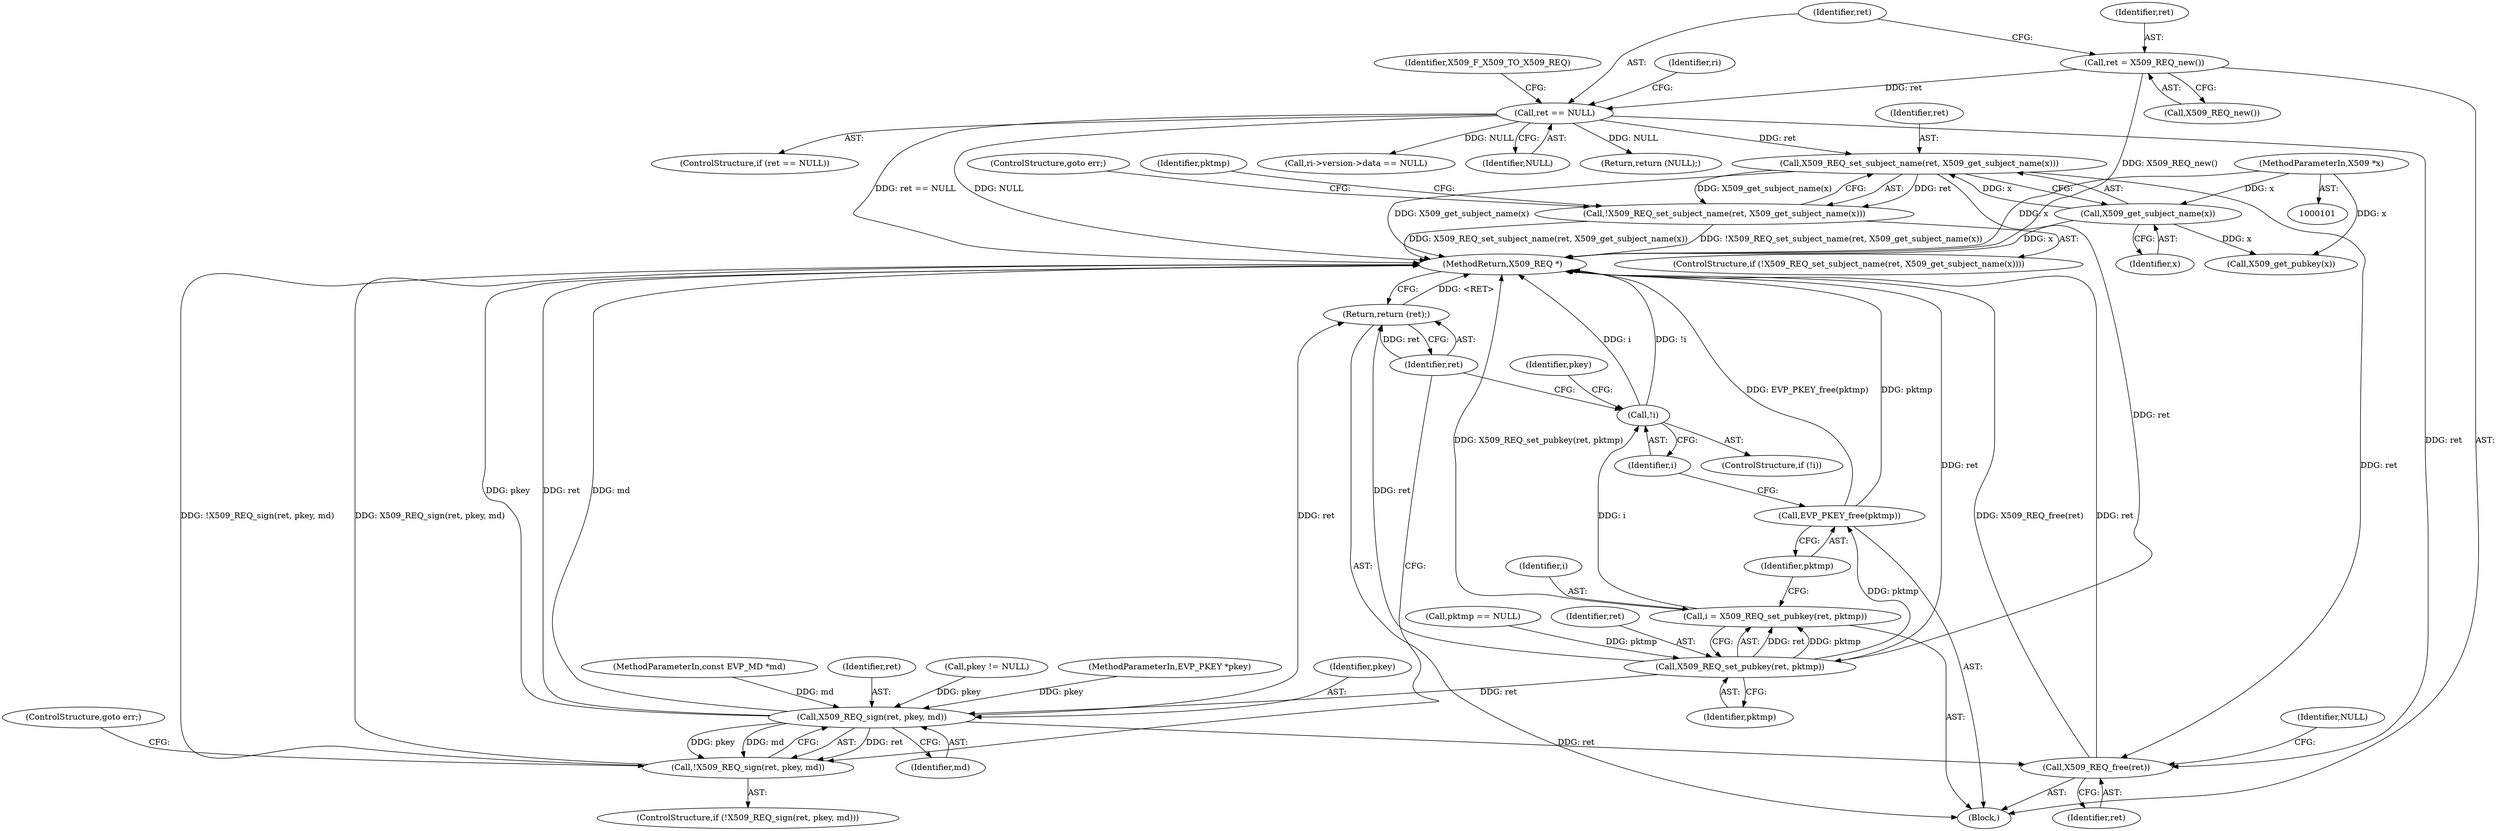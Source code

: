 digraph "0_openssl_28a00bcd8e318da18031b2ac8778c64147cd54f9@pointer" {
"1000164" [label="(Call,X509_REQ_set_subject_name(ret, X509_get_subject_name(x)))"];
"1000114" [label="(Call,ret == NULL)"];
"1000110" [label="(Call,ret = X509_REQ_new())"];
"1000166" [label="(Call,X509_get_subject_name(x))"];
"1000102" [label="(MethodParameterIn,X509 *x)"];
"1000163" [label="(Call,!X509_REQ_set_subject_name(ret, X509_get_subject_name(x)))"];
"1000180" [label="(Call,X509_REQ_set_pubkey(ret, pktmp))"];
"1000178" [label="(Call,i = X509_REQ_set_pubkey(ret, pktmp))"];
"1000186" [label="(Call,!i)"];
"1000183" [label="(Call,EVP_PKEY_free(pktmp))"];
"1000195" [label="(Call,X509_REQ_sign(ret, pkey, md))"];
"1000194" [label="(Call,!X509_REQ_sign(ret, pkey, md))"];
"1000200" [label="(Return,return (ret);)"];
"1000203" [label="(Call,X509_REQ_free(ret))"];
"1000180" [label="(Call,X509_REQ_set_pubkey(ret, pktmp))"];
"1000114" [label="(Call,ret == NULL)"];
"1000201" [label="(Identifier,ret)"];
"1000166" [label="(Call,X509_get_subject_name(x))"];
"1000186" [label="(Call,!i)"];
"1000184" [label="(Identifier,pktmp)"];
"1000179" [label="(Identifier,i)"];
"1000167" [label="(Identifier,x)"];
"1000123" [label="(Identifier,ri)"];
"1000113" [label="(ControlStructure,if (ret == NULL))"];
"1000104" [label="(MethodParameterIn,const EVP_MD *md)"];
"1000145" [label="(Call,ri->version->data == NULL)"];
"1000165" [label="(Identifier,ret)"];
"1000193" [label="(ControlStructure,if (!X509_REQ_sign(ret, pkey, md)))"];
"1000174" [label="(Call,pktmp == NULL)"];
"1000116" [label="(Identifier,NULL)"];
"1000178" [label="(Call,i = X509_REQ_set_pubkey(ret, pktmp))"];
"1000204" [label="(Identifier,ret)"];
"1000199" [label="(ControlStructure,goto err;)"];
"1000196" [label="(Identifier,ret)"];
"1000111" [label="(Identifier,ret)"];
"1000115" [label="(Identifier,ret)"];
"1000181" [label="(Identifier,ret)"];
"1000189" [label="(Call,pkey != NULL)"];
"1000187" [label="(Identifier,i)"];
"1000195" [label="(Call,X509_REQ_sign(ret, pkey, md))"];
"1000200" [label="(Return,return (ret);)"];
"1000164" [label="(Call,X509_REQ_set_subject_name(ret, X509_get_subject_name(x)))"];
"1000198" [label="(Identifier,md)"];
"1000163" [label="(Call,!X509_REQ_set_subject_name(ret, X509_get_subject_name(x)))"];
"1000112" [label="(Call,X509_REQ_new())"];
"1000103" [label="(MethodParameterIn,EVP_PKEY *pkey)"];
"1000207" [label="(MethodReturn,X509_REQ *)"];
"1000110" [label="(Call,ret = X509_REQ_new())"];
"1000185" [label="(ControlStructure,if (!i))"];
"1000203" [label="(Call,X509_REQ_free(ret))"];
"1000194" [label="(Call,!X509_REQ_sign(ret, pkey, md))"];
"1000170" [label="(Identifier,pktmp)"];
"1000205" [label="(Return,return (NULL);)"];
"1000197" [label="(Identifier,pkey)"];
"1000182" [label="(Identifier,pktmp)"];
"1000119" [label="(Identifier,X509_F_X509_TO_X509_REQ)"];
"1000171" [label="(Call,X509_get_pubkey(x))"];
"1000168" [label="(ControlStructure,goto err;)"];
"1000183" [label="(Call,EVP_PKEY_free(pktmp))"];
"1000190" [label="(Identifier,pkey)"];
"1000162" [label="(ControlStructure,if (!X509_REQ_set_subject_name(ret, X509_get_subject_name(x))))"];
"1000105" [label="(Block,)"];
"1000206" [label="(Identifier,NULL)"];
"1000102" [label="(MethodParameterIn,X509 *x)"];
"1000164" -> "1000163"  [label="AST: "];
"1000164" -> "1000166"  [label="CFG: "];
"1000165" -> "1000164"  [label="AST: "];
"1000166" -> "1000164"  [label="AST: "];
"1000163" -> "1000164"  [label="CFG: "];
"1000164" -> "1000207"  [label="DDG: X509_get_subject_name(x)"];
"1000164" -> "1000163"  [label="DDG: ret"];
"1000164" -> "1000163"  [label="DDG: X509_get_subject_name(x)"];
"1000114" -> "1000164"  [label="DDG: ret"];
"1000166" -> "1000164"  [label="DDG: x"];
"1000164" -> "1000180"  [label="DDG: ret"];
"1000164" -> "1000203"  [label="DDG: ret"];
"1000114" -> "1000113"  [label="AST: "];
"1000114" -> "1000116"  [label="CFG: "];
"1000115" -> "1000114"  [label="AST: "];
"1000116" -> "1000114"  [label="AST: "];
"1000119" -> "1000114"  [label="CFG: "];
"1000123" -> "1000114"  [label="CFG: "];
"1000114" -> "1000207"  [label="DDG: ret == NULL"];
"1000114" -> "1000207"  [label="DDG: NULL"];
"1000110" -> "1000114"  [label="DDG: ret"];
"1000114" -> "1000145"  [label="DDG: NULL"];
"1000114" -> "1000203"  [label="DDG: ret"];
"1000114" -> "1000205"  [label="DDG: NULL"];
"1000110" -> "1000105"  [label="AST: "];
"1000110" -> "1000112"  [label="CFG: "];
"1000111" -> "1000110"  [label="AST: "];
"1000112" -> "1000110"  [label="AST: "];
"1000115" -> "1000110"  [label="CFG: "];
"1000110" -> "1000207"  [label="DDG: X509_REQ_new()"];
"1000166" -> "1000167"  [label="CFG: "];
"1000167" -> "1000166"  [label="AST: "];
"1000166" -> "1000207"  [label="DDG: x"];
"1000102" -> "1000166"  [label="DDG: x"];
"1000166" -> "1000171"  [label="DDG: x"];
"1000102" -> "1000101"  [label="AST: "];
"1000102" -> "1000207"  [label="DDG: x"];
"1000102" -> "1000171"  [label="DDG: x"];
"1000163" -> "1000162"  [label="AST: "];
"1000168" -> "1000163"  [label="CFG: "];
"1000170" -> "1000163"  [label="CFG: "];
"1000163" -> "1000207"  [label="DDG: X509_REQ_set_subject_name(ret, X509_get_subject_name(x))"];
"1000163" -> "1000207"  [label="DDG: !X509_REQ_set_subject_name(ret, X509_get_subject_name(x))"];
"1000180" -> "1000178"  [label="AST: "];
"1000180" -> "1000182"  [label="CFG: "];
"1000181" -> "1000180"  [label="AST: "];
"1000182" -> "1000180"  [label="AST: "];
"1000178" -> "1000180"  [label="CFG: "];
"1000180" -> "1000207"  [label="DDG: ret"];
"1000180" -> "1000178"  [label="DDG: ret"];
"1000180" -> "1000178"  [label="DDG: pktmp"];
"1000174" -> "1000180"  [label="DDG: pktmp"];
"1000180" -> "1000183"  [label="DDG: pktmp"];
"1000180" -> "1000195"  [label="DDG: ret"];
"1000180" -> "1000200"  [label="DDG: ret"];
"1000178" -> "1000105"  [label="AST: "];
"1000179" -> "1000178"  [label="AST: "];
"1000184" -> "1000178"  [label="CFG: "];
"1000178" -> "1000207"  [label="DDG: X509_REQ_set_pubkey(ret, pktmp)"];
"1000178" -> "1000186"  [label="DDG: i"];
"1000186" -> "1000185"  [label="AST: "];
"1000186" -> "1000187"  [label="CFG: "];
"1000187" -> "1000186"  [label="AST: "];
"1000190" -> "1000186"  [label="CFG: "];
"1000201" -> "1000186"  [label="CFG: "];
"1000186" -> "1000207"  [label="DDG: !i"];
"1000186" -> "1000207"  [label="DDG: i"];
"1000183" -> "1000105"  [label="AST: "];
"1000183" -> "1000184"  [label="CFG: "];
"1000184" -> "1000183"  [label="AST: "];
"1000187" -> "1000183"  [label="CFG: "];
"1000183" -> "1000207"  [label="DDG: pktmp"];
"1000183" -> "1000207"  [label="DDG: EVP_PKEY_free(pktmp)"];
"1000195" -> "1000194"  [label="AST: "];
"1000195" -> "1000198"  [label="CFG: "];
"1000196" -> "1000195"  [label="AST: "];
"1000197" -> "1000195"  [label="AST: "];
"1000198" -> "1000195"  [label="AST: "];
"1000194" -> "1000195"  [label="CFG: "];
"1000195" -> "1000207"  [label="DDG: pkey"];
"1000195" -> "1000207"  [label="DDG: ret"];
"1000195" -> "1000207"  [label="DDG: md"];
"1000195" -> "1000194"  [label="DDG: ret"];
"1000195" -> "1000194"  [label="DDG: pkey"];
"1000195" -> "1000194"  [label="DDG: md"];
"1000189" -> "1000195"  [label="DDG: pkey"];
"1000103" -> "1000195"  [label="DDG: pkey"];
"1000104" -> "1000195"  [label="DDG: md"];
"1000195" -> "1000200"  [label="DDG: ret"];
"1000195" -> "1000203"  [label="DDG: ret"];
"1000194" -> "1000193"  [label="AST: "];
"1000199" -> "1000194"  [label="CFG: "];
"1000201" -> "1000194"  [label="CFG: "];
"1000194" -> "1000207"  [label="DDG: !X509_REQ_sign(ret, pkey, md)"];
"1000194" -> "1000207"  [label="DDG: X509_REQ_sign(ret, pkey, md)"];
"1000200" -> "1000105"  [label="AST: "];
"1000200" -> "1000201"  [label="CFG: "];
"1000201" -> "1000200"  [label="AST: "];
"1000207" -> "1000200"  [label="CFG: "];
"1000200" -> "1000207"  [label="DDG: <RET>"];
"1000201" -> "1000200"  [label="DDG: ret"];
"1000203" -> "1000105"  [label="AST: "];
"1000203" -> "1000204"  [label="CFG: "];
"1000204" -> "1000203"  [label="AST: "];
"1000206" -> "1000203"  [label="CFG: "];
"1000203" -> "1000207"  [label="DDG: X509_REQ_free(ret)"];
"1000203" -> "1000207"  [label="DDG: ret"];
}
